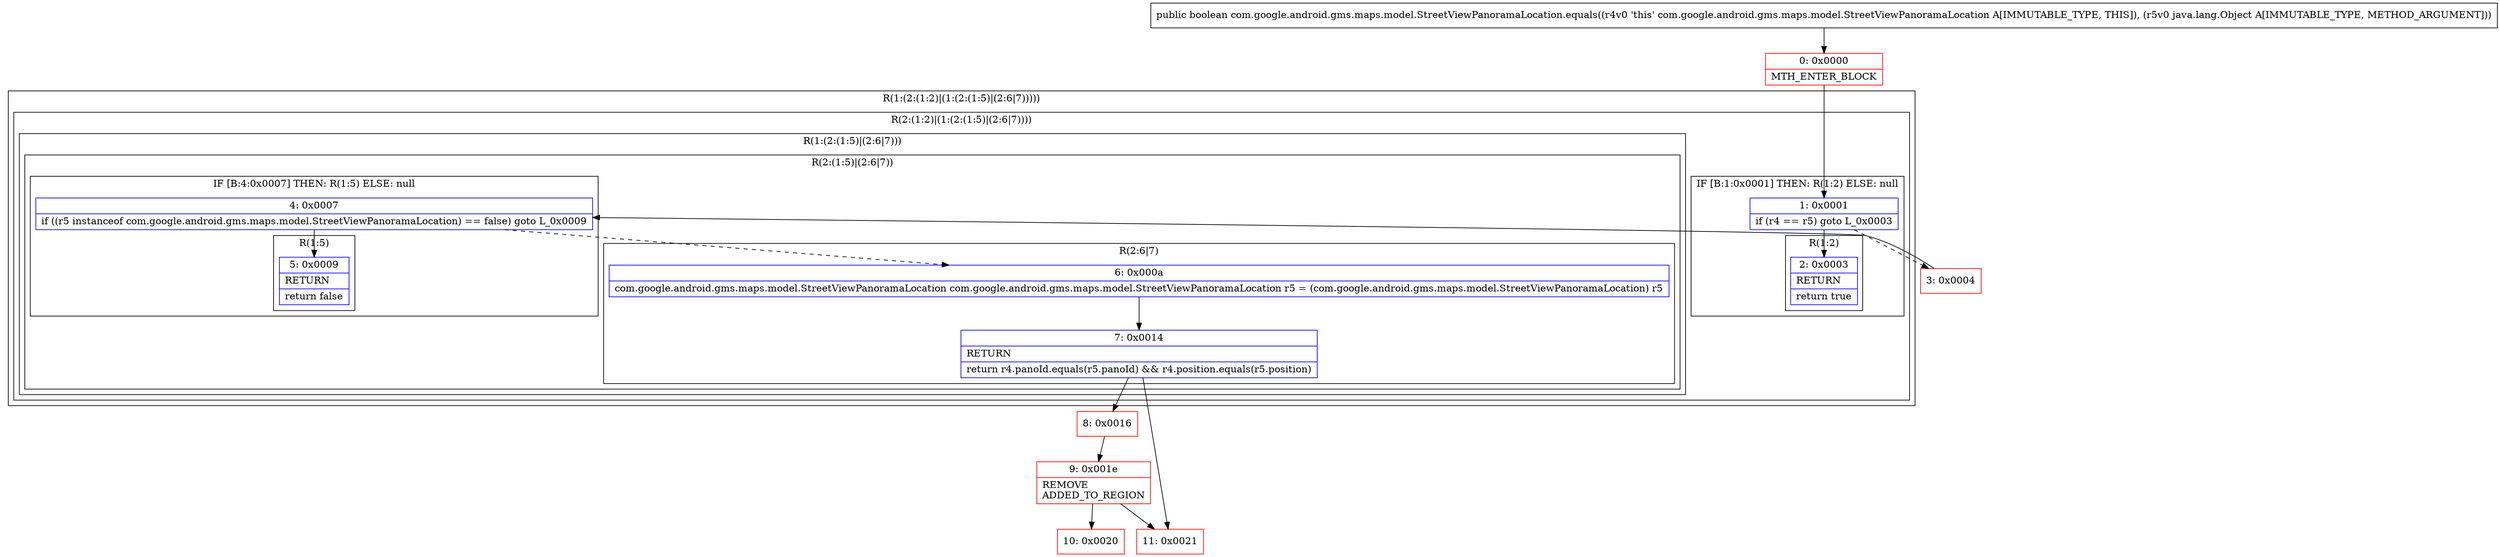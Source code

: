 digraph "CFG forcom.google.android.gms.maps.model.StreetViewPanoramaLocation.equals(Ljava\/lang\/Object;)Z" {
subgraph cluster_Region_2072056557 {
label = "R(1:(2:(1:2)|(1:(2:(1:5)|(2:6|7)))))";
node [shape=record,color=blue];
subgraph cluster_Region_175339617 {
label = "R(2:(1:2)|(1:(2:(1:5)|(2:6|7))))";
node [shape=record,color=blue];
subgraph cluster_IfRegion_230368473 {
label = "IF [B:1:0x0001] THEN: R(1:2) ELSE: null";
node [shape=record,color=blue];
Node_1 [shape=record,label="{1\:\ 0x0001|if (r4 == r5) goto L_0x0003\l}"];
subgraph cluster_Region_729837892 {
label = "R(1:2)";
node [shape=record,color=blue];
Node_2 [shape=record,label="{2\:\ 0x0003|RETURN\l|return true\l}"];
}
}
subgraph cluster_Region_1483020451 {
label = "R(1:(2:(1:5)|(2:6|7)))";
node [shape=record,color=blue];
subgraph cluster_Region_1237631934 {
label = "R(2:(1:5)|(2:6|7))";
node [shape=record,color=blue];
subgraph cluster_IfRegion_495823795 {
label = "IF [B:4:0x0007] THEN: R(1:5) ELSE: null";
node [shape=record,color=blue];
Node_4 [shape=record,label="{4\:\ 0x0007|if ((r5 instanceof com.google.android.gms.maps.model.StreetViewPanoramaLocation) == false) goto L_0x0009\l}"];
subgraph cluster_Region_900723479 {
label = "R(1:5)";
node [shape=record,color=blue];
Node_5 [shape=record,label="{5\:\ 0x0009|RETURN\l|return false\l}"];
}
}
subgraph cluster_Region_2144673019 {
label = "R(2:6|7)";
node [shape=record,color=blue];
Node_6 [shape=record,label="{6\:\ 0x000a|com.google.android.gms.maps.model.StreetViewPanoramaLocation com.google.android.gms.maps.model.StreetViewPanoramaLocation r5 = (com.google.android.gms.maps.model.StreetViewPanoramaLocation) r5\l}"];
Node_7 [shape=record,label="{7\:\ 0x0014|RETURN\l|return r4.panoId.equals(r5.panoId) && r4.position.equals(r5.position)\l}"];
}
}
}
}
}
Node_0 [shape=record,color=red,label="{0\:\ 0x0000|MTH_ENTER_BLOCK\l}"];
Node_3 [shape=record,color=red,label="{3\:\ 0x0004}"];
Node_8 [shape=record,color=red,label="{8\:\ 0x0016}"];
Node_9 [shape=record,color=red,label="{9\:\ 0x001e|REMOVE\lADDED_TO_REGION\l}"];
Node_10 [shape=record,color=red,label="{10\:\ 0x0020}"];
Node_11 [shape=record,color=red,label="{11\:\ 0x0021}"];
MethodNode[shape=record,label="{public boolean com.google.android.gms.maps.model.StreetViewPanoramaLocation.equals((r4v0 'this' com.google.android.gms.maps.model.StreetViewPanoramaLocation A[IMMUTABLE_TYPE, THIS]), (r5v0 java.lang.Object A[IMMUTABLE_TYPE, METHOD_ARGUMENT])) }"];
MethodNode -> Node_0;
Node_1 -> Node_2;
Node_1 -> Node_3[style=dashed];
Node_4 -> Node_5;
Node_4 -> Node_6[style=dashed];
Node_6 -> Node_7;
Node_7 -> Node_8;
Node_7 -> Node_11;
Node_0 -> Node_1;
Node_3 -> Node_4;
Node_8 -> Node_9;
Node_9 -> Node_10;
Node_9 -> Node_11;
}

